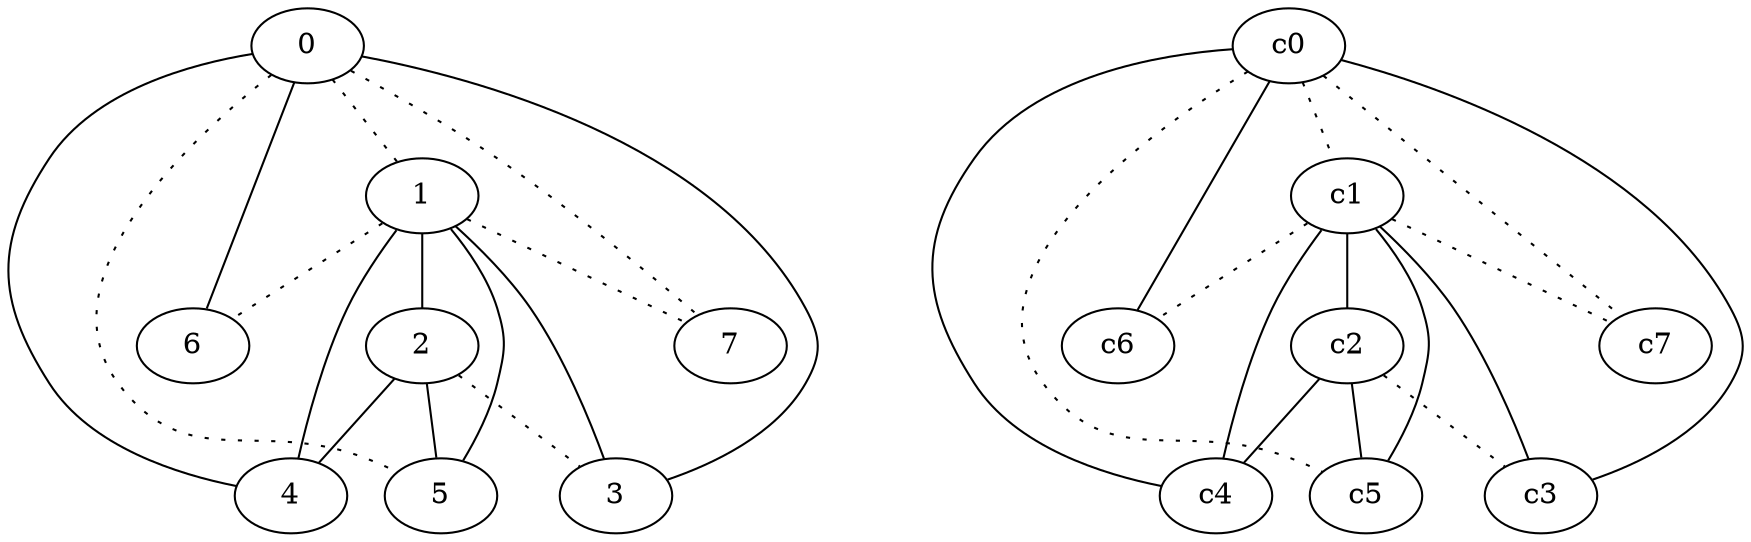graph {
a0[label=0];
a1[label=1];
a2[label=2];
a3[label=3];
a4[label=4];
a5[label=5];
a6[label=6];
a7[label=7];
a0 -- a1 [style=dotted];
a0 -- a3;
a0 -- a4;
a0 -- a5 [style=dotted];
a0 -- a6;
a0 -- a7 [style=dotted];
a1 -- a2;
a1 -- a3;
a1 -- a4;
a1 -- a5;
a1 -- a6 [style=dotted];
a1 -- a7 [style=dotted];
a2 -- a3 [style=dotted];
a2 -- a4;
a2 -- a5;
c0 -- c1 [style=dotted];
c0 -- c3;
c0 -- c4;
c0 -- c5 [style=dotted];
c0 -- c6;
c0 -- c7 [style=dotted];
c1 -- c2;
c1 -- c3;
c1 -- c4;
c1 -- c5;
c1 -- c6 [style=dotted];
c1 -- c7 [style=dotted];
c2 -- c3 [style=dotted];
c2 -- c4;
c2 -- c5;
}
